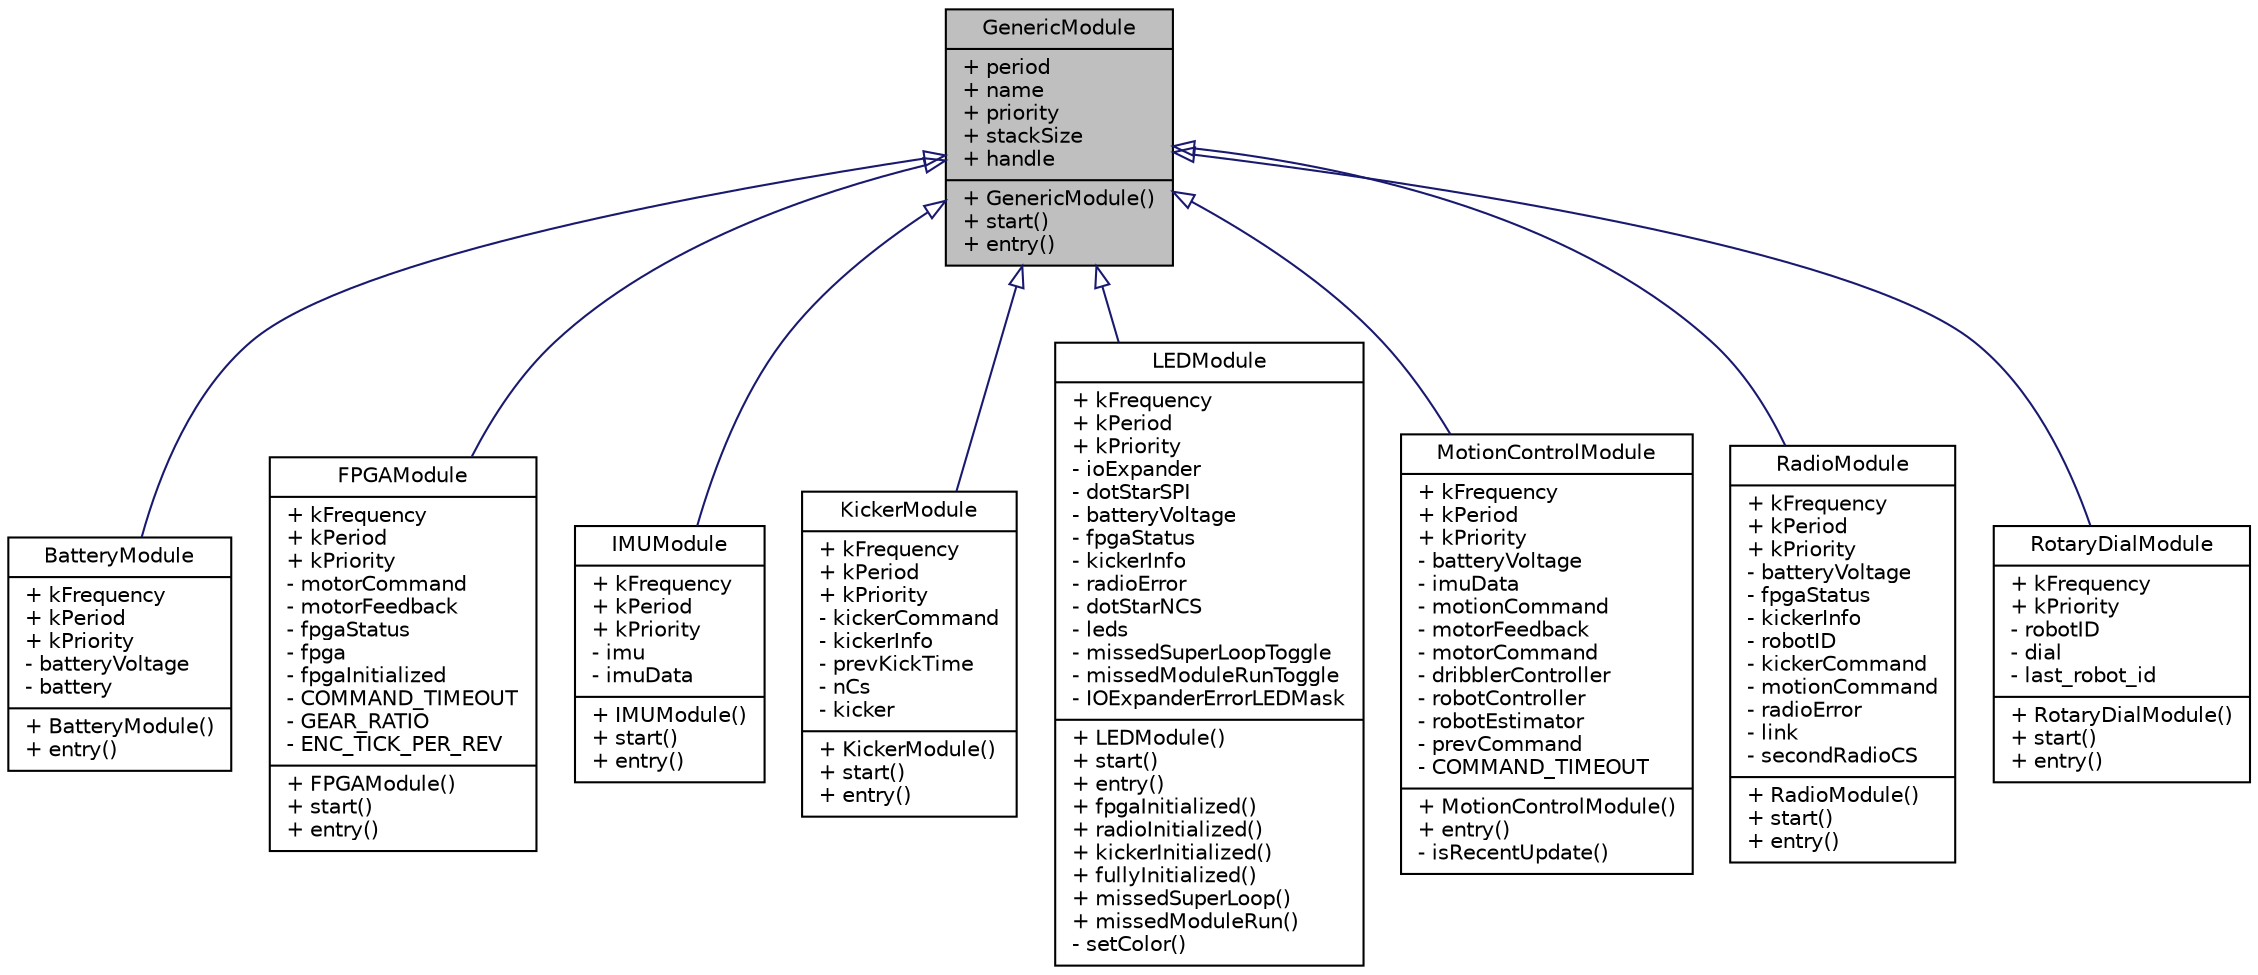 digraph "GenericModule"
{
  edge [fontname="Helvetica",fontsize="10",labelfontname="Helvetica",labelfontsize="10"];
  node [fontname="Helvetica",fontsize="10",shape=record];
  Node0 [label="{GenericModule\n|+ period\l+ name\l+ priority\l+ stackSize\l+ handle\l|+ GenericModule()\l+ start()\l+ entry()\l}",height=0.2,width=0.4,color="black", fillcolor="grey75", style="filled", fontcolor="black"];
  Node0 -> Node1 [dir="back",color="midnightblue",fontsize="10",style="solid",arrowtail="onormal",fontname="Helvetica"];
  Node1 [label="{BatteryModule\n|+ kFrequency\l+ kPeriod\l+ kPriority\l- batteryVoltage\l- battery\l|+ BatteryModule()\l+ entry()\l}",height=0.2,width=0.4,color="black", fillcolor="white", style="filled",URL="$class_battery_module.html",tooltip="Module interfacing with battery and handling battery status. "];
  Node0 -> Node2 [dir="back",color="midnightblue",fontsize="10",style="solid",arrowtail="onormal",fontname="Helvetica"];
  Node2 [label="{FPGAModule\n|+ kFrequency\l+ kPeriod\l+ kPriority\l- motorCommand\l- motorFeedback\l- fpgaStatus\l- fpga\l- fpgaInitialized\l- COMMAND_TIMEOUT\l- GEAR_RATIO\l- ENC_TICK_PER_REV\l|+ FPGAModule()\l+ start()\l+ entry()\l}",height=0.2,width=0.4,color="black", fillcolor="white", style="filled",URL="$class_f_p_g_a_module.html",tooltip="Module interfacing with FPGA and handling FPGA status. "];
  Node0 -> Node3 [dir="back",color="midnightblue",fontsize="10",style="solid",arrowtail="onormal",fontname="Helvetica"];
  Node3 [label="{IMUModule\n|+ kFrequency\l+ kPeriod\l+ kPriority\l- imu\l- imuData\l|+ IMUModule()\l+ start()\l+ entry()\l}",height=0.2,width=0.4,color="black", fillcolor="white", style="filled",URL="$class_i_m_u_module.html",tooltip="Module interfacing with IMU and handling IMU status. "];
  Node0 -> Node4 [dir="back",color="midnightblue",fontsize="10",style="solid",arrowtail="onormal",fontname="Helvetica"];
  Node4 [label="{KickerModule\n|+ kFrequency\l+ kPeriod\l+ kPriority\l- kickerCommand\l- kickerInfo\l- prevKickTime\l- nCs\l- kicker\l|+ KickerModule()\l+ start()\l+ entry()\l}",height=0.2,width=0.4,color="black", fillcolor="white", style="filled",URL="$class_kicker_module.html",tooltip="Module interfacing with Kicker and handling Kicker status. "];
  Node0 -> Node5 [dir="back",color="midnightblue",fontsize="10",style="solid",arrowtail="onormal",fontname="Helvetica"];
  Node5 [label="{LEDModule\n|+ kFrequency\l+ kPeriod\l+ kPriority\l- ioExpander\l- dotStarSPI\l- batteryVoltage\l- fpgaStatus\l- kickerInfo\l- radioError\l- dotStarNCS\l- leds\l- missedSuperLoopToggle\l- missedModuleRunToggle\l- IOExpanderErrorLEDMask\l|+ LEDModule()\l+ start()\l+ entry()\l+ fpgaInitialized()\l+ radioInitialized()\l+ kickerInitialized()\l+ fullyInitialized()\l+ missedSuperLoop()\l+ missedModuleRun()\l- setColor()\l}",height=0.2,width=0.4,color="black", fillcolor="white", style="filled",URL="$class_l_e_d_module.html",tooltip="Module interfacing with debugging LEDS based on the statuses of other electronics. "];
  Node0 -> Node6 [dir="back",color="midnightblue",fontsize="10",style="solid",arrowtail="onormal",fontname="Helvetica"];
  Node6 [label="{MotionControlModule\n|+ kFrequency\l+ kPeriod\l+ kPriority\l- batteryVoltage\l- imuData\l- motionCommand\l- motorFeedback\l- motorCommand\l- dribblerController\l- robotController\l- robotEstimator\l- prevCommand\l- COMMAND_TIMEOUT\l|+ MotionControlModule()\l+ entry()\l- isRecentUpdate()\l}",height=0.2,width=0.4,color="black", fillcolor="white", style="filled",URL="$class_motion_control_module.html",tooltip="Module handling robot state estimation and motion control for motors. "];
  Node0 -> Node7 [dir="back",color="midnightblue",fontsize="10",style="solid",arrowtail="onormal",fontname="Helvetica"];
  Node7 [label="{RadioModule\n|+ kFrequency\l+ kPeriod\l+ kPriority\l- batteryVoltage\l- fpgaStatus\l- kickerInfo\l- robotID\l- kickerCommand\l- motionCommand\l- radioError\l- link\l- secondRadioCS\l|+ RadioModule()\l+ start()\l+ entry()\l}",height=0.2,width=0.4,color="black", fillcolor="white", style="filled",URL="$class_radio_module.html",tooltip="Module interfacing with Radio and handling Radio status. "];
  Node0 -> Node8 [dir="back",color="midnightblue",fontsize="10",style="solid",arrowtail="onormal",fontname="Helvetica"];
  Node8 [label="{RotaryDialModule\n|+ kFrequency\l+ kPriority\l- robotID\l- dial\l- last_robot_id\l|+ RotaryDialModule()\l+ start()\l+ entry()\l}",height=0.2,width=0.4,color="black", fillcolor="white", style="filled",URL="$class_rotary_dial_module.html",tooltip="Module interfacing with Rotary Dial to handle Robot IDs. "];
}

